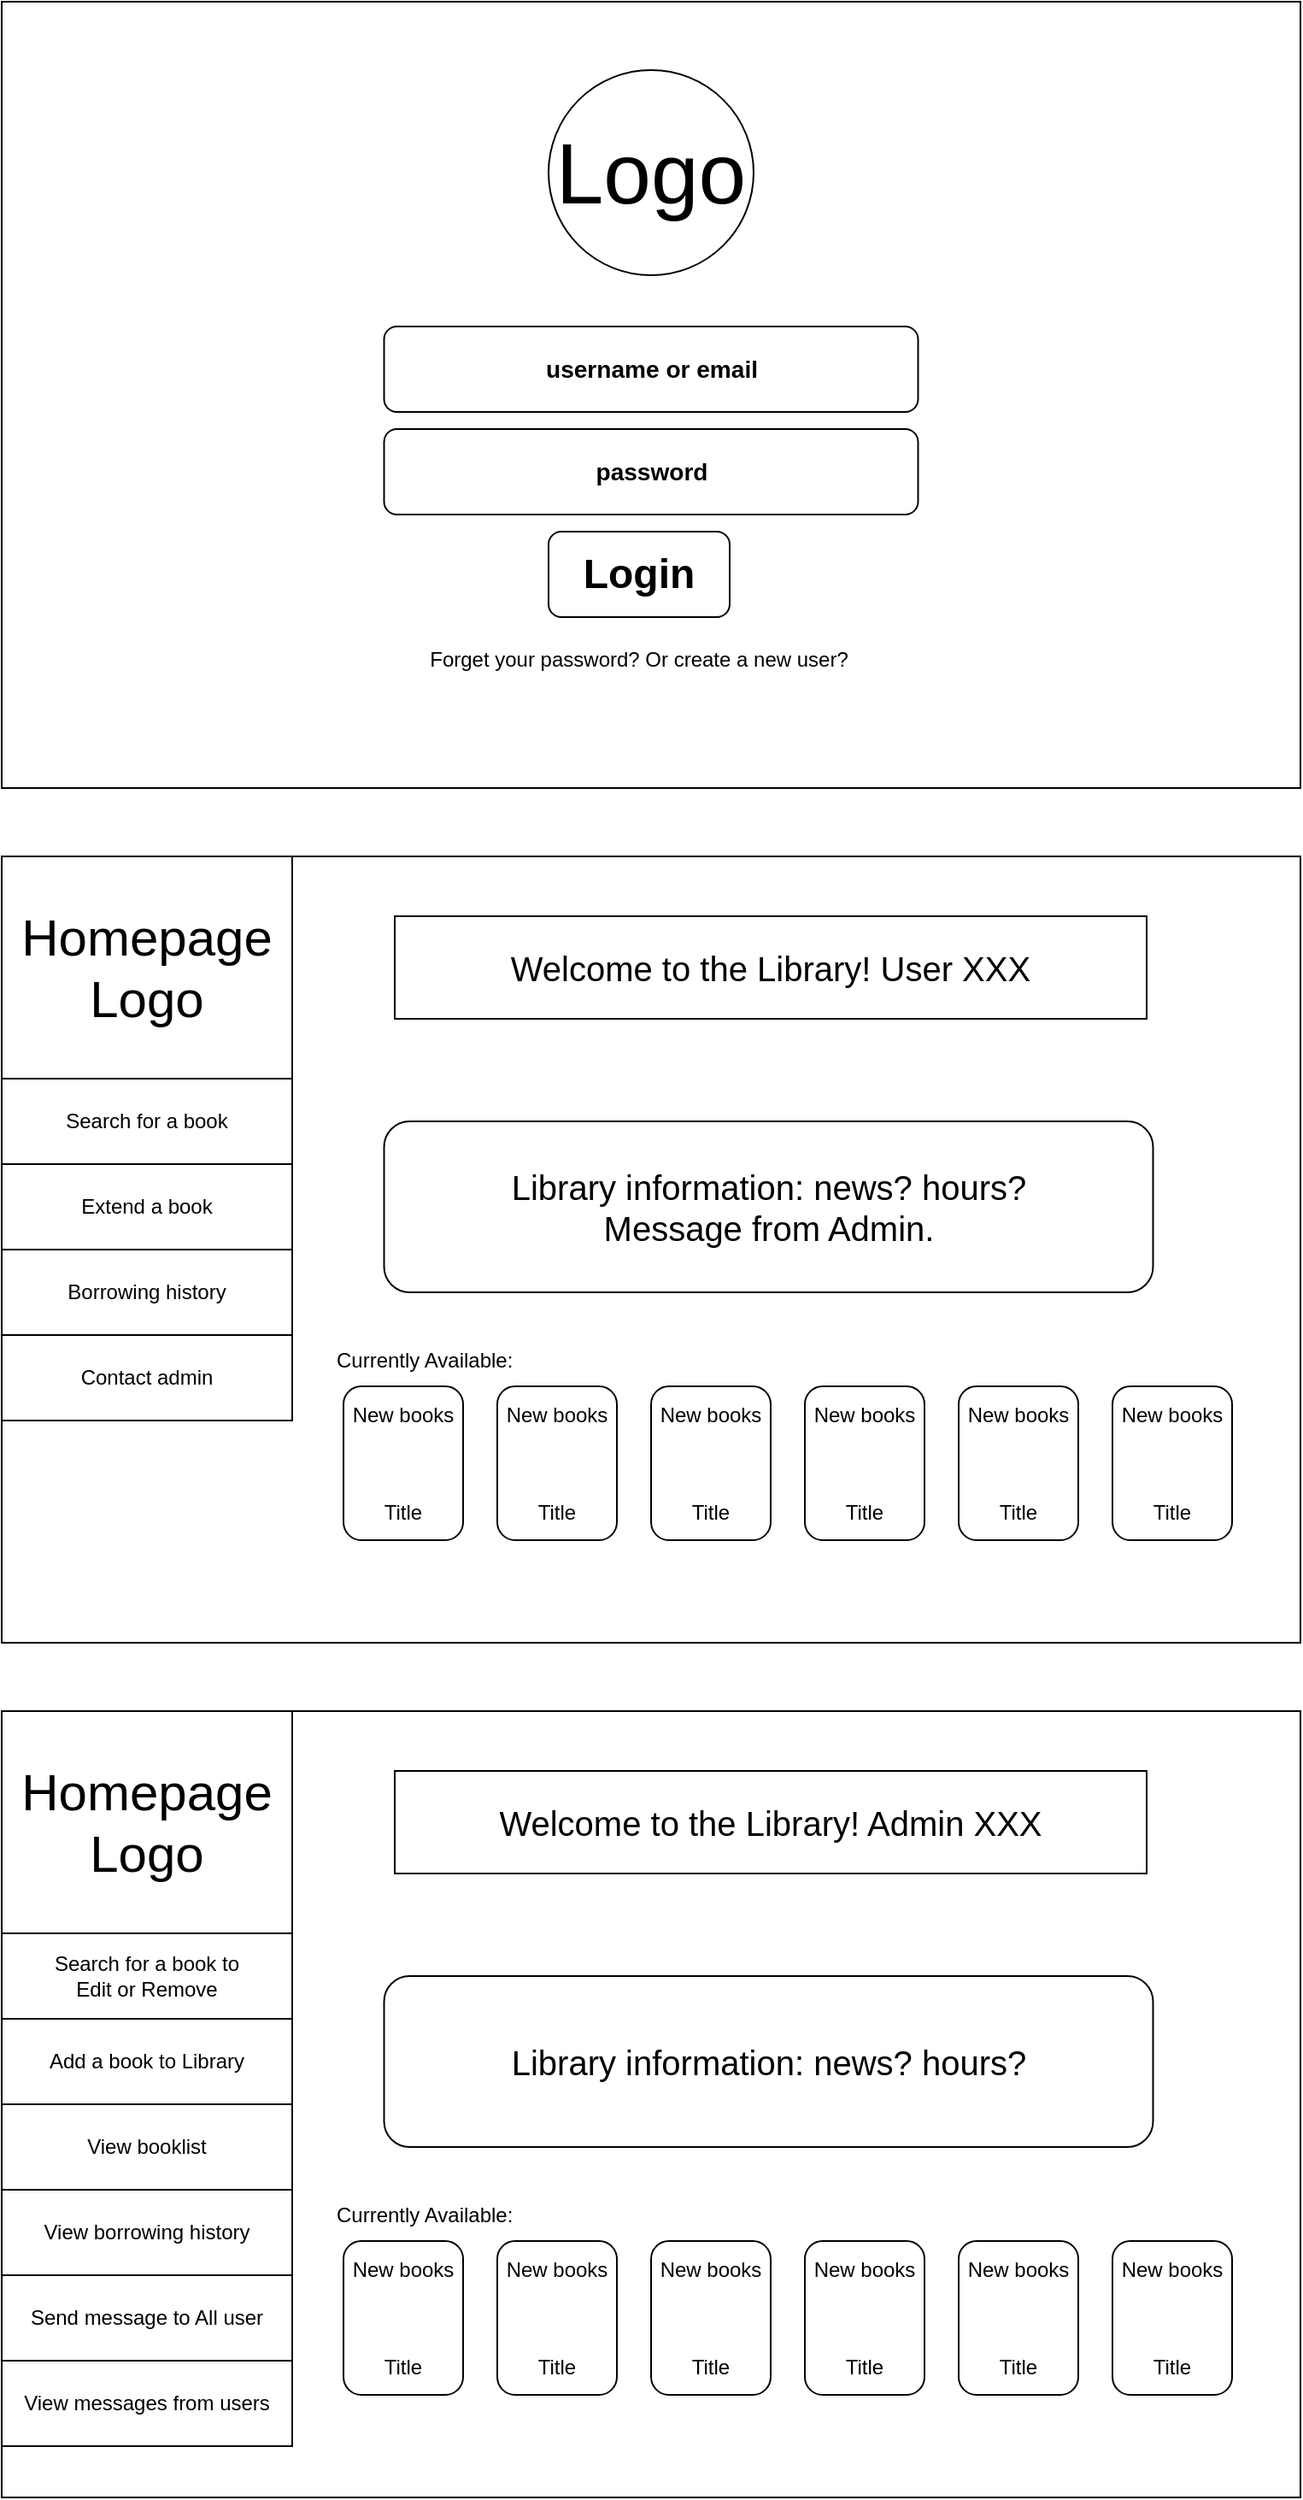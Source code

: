 <mxfile>
    <diagram name="第 1 页" id="gdCSvqaaScrlXo4l8ALB">
        <mxGraphModel dx="916" dy="798" grid="1" gridSize="10" guides="1" tooltips="1" connect="1" arrows="1" fold="1" page="1" pageScale="1" pageWidth="827" pageHeight="1169" math="0" shadow="0">
            <root>
                <mxCell id="0"/>
                <mxCell id="1" parent="0"/>
                <mxCell id="3l-xP1_xD9ffacjxuy4Z-1" value="" style="rounded=0;whiteSpace=wrap;html=1;fillColor=default;fillStyle=auto;" parent="1" vertex="1">
                    <mxGeometry x="40" y="40" width="760" height="460" as="geometry"/>
                </mxCell>
                <mxCell id="3l-xP1_xD9ffacjxuy4Z-2" value="&lt;h3&gt;username or email&lt;/h3&gt;" style="rounded=1;whiteSpace=wrap;html=1;" parent="1" vertex="1">
                    <mxGeometry x="263.75" y="230" width="312.5" height="50" as="geometry"/>
                </mxCell>
                <mxCell id="3l-xP1_xD9ffacjxuy4Z-3" value="&lt;h3&gt;password&lt;/h3&gt;" style="rounded=1;whiteSpace=wrap;html=1;" parent="1" vertex="1">
                    <mxGeometry x="263.75" y="290" width="312.5" height="50" as="geometry"/>
                </mxCell>
                <mxCell id="3l-xP1_xD9ffacjxuy4Z-4" value="&lt;h1&gt;Login&lt;/h1&gt;" style="rounded=1;whiteSpace=wrap;html=1;" parent="1" vertex="1">
                    <mxGeometry x="360" y="350" width="106" height="50" as="geometry"/>
                </mxCell>
                <mxCell id="3l-xP1_xD9ffacjxuy4Z-5" value="&lt;font style=&quot;font-size: 50px;&quot;&gt;Logo&lt;/font&gt;" style="ellipse;whiteSpace=wrap;html=1;aspect=fixed;" parent="1" vertex="1">
                    <mxGeometry x="360" y="80" width="120" height="120" as="geometry"/>
                </mxCell>
                <mxCell id="3l-xP1_xD9ffacjxuy4Z-6" value="" style="rounded=0;whiteSpace=wrap;html=1;fillColor=default;fillStyle=auto;" parent="1" vertex="1">
                    <mxGeometry x="40" y="540" width="760" height="460" as="geometry"/>
                </mxCell>
                <mxCell id="3l-xP1_xD9ffacjxuy4Z-8" value="Forget your password? Or create a new user?" style="text;html=1;strokeColor=none;fillColor=none;align=center;verticalAlign=middle;whiteSpace=wrap;rounded=0;" parent="1" vertex="1">
                    <mxGeometry x="283" y="410" width="260" height="30" as="geometry"/>
                </mxCell>
                <mxCell id="3l-xP1_xD9ffacjxuy4Z-9" value="&lt;font style=&quot;font-size: 30px;&quot;&gt;Homepage&lt;br&gt;Logo&lt;br&gt;&lt;/font&gt;" style="rounded=0;whiteSpace=wrap;html=1;" parent="1" vertex="1">
                    <mxGeometry x="40" y="540" width="170" height="130" as="geometry"/>
                </mxCell>
                <mxCell id="3l-xP1_xD9ffacjxuy4Z-11" value="&lt;font style=&quot;font-size: 20px;&quot;&gt;Welcome to the Library! User XXX&lt;/font&gt;" style="rounded=0;whiteSpace=wrap;html=1;" parent="1" vertex="1">
                    <mxGeometry x="270" y="575" width="440" height="60" as="geometry"/>
                </mxCell>
                <mxCell id="3l-xP1_xD9ffacjxuy4Z-13" value="New books&lt;br&gt;&lt;br&gt;&lt;br&gt;&lt;br&gt;Title" style="rounded=1;whiteSpace=wrap;html=1;" parent="1" vertex="1">
                    <mxGeometry x="240" y="850" width="70" height="90" as="geometry"/>
                </mxCell>
                <mxCell id="3l-xP1_xD9ffacjxuy4Z-14" value="New books&lt;br&gt;&lt;br&gt;&lt;br&gt;&lt;br&gt;Title" style="rounded=1;whiteSpace=wrap;html=1;" parent="1" vertex="1">
                    <mxGeometry x="330" y="850" width="70" height="90" as="geometry"/>
                </mxCell>
                <mxCell id="3l-xP1_xD9ffacjxuy4Z-15" value="New books&lt;br&gt;&lt;br&gt;&lt;br&gt;&lt;br&gt;Title" style="rounded=1;whiteSpace=wrap;html=1;" parent="1" vertex="1">
                    <mxGeometry x="420" y="850" width="70" height="90" as="geometry"/>
                </mxCell>
                <mxCell id="3l-xP1_xD9ffacjxuy4Z-16" value="New books&lt;br&gt;&lt;br&gt;&lt;br&gt;&lt;br&gt;Title" style="rounded=1;whiteSpace=wrap;html=1;" parent="1" vertex="1">
                    <mxGeometry x="510" y="850" width="70" height="90" as="geometry"/>
                </mxCell>
                <mxCell id="3l-xP1_xD9ffacjxuy4Z-17" value="New books&lt;br&gt;&lt;br&gt;&lt;br&gt;&lt;br&gt;Title" style="rounded=1;whiteSpace=wrap;html=1;" parent="1" vertex="1">
                    <mxGeometry x="600" y="850" width="70" height="90" as="geometry"/>
                </mxCell>
                <mxCell id="3l-xP1_xD9ffacjxuy4Z-18" value="New books&lt;br&gt;&lt;br&gt;&lt;br&gt;&lt;br&gt;Title" style="rounded=1;whiteSpace=wrap;html=1;" parent="1" vertex="1">
                    <mxGeometry x="690" y="850" width="70" height="90" as="geometry"/>
                </mxCell>
                <mxCell id="3l-xP1_xD9ffacjxuy4Z-19" value="Search for a book" style="rounded=0;whiteSpace=wrap;html=1;" parent="1" vertex="1">
                    <mxGeometry x="40" y="670" width="170" height="50" as="geometry"/>
                </mxCell>
                <mxCell id="3l-xP1_xD9ffacjxuy4Z-21" value="Extend a book" style="rounded=0;whiteSpace=wrap;html=1;" parent="1" vertex="1">
                    <mxGeometry x="40" y="720" width="170" height="50" as="geometry"/>
                </mxCell>
                <mxCell id="3l-xP1_xD9ffacjxuy4Z-22" value="Borrowing history" style="rounded=0;whiteSpace=wrap;html=1;" parent="1" vertex="1">
                    <mxGeometry x="40" y="770" width="170" height="50" as="geometry"/>
                </mxCell>
                <mxCell id="3l-xP1_xD9ffacjxuy4Z-23" value="&lt;font style=&quot;font-size: 20px;&quot;&gt;Library information: news? hours?&lt;br&gt;Message from Admin.&lt;br&gt;&lt;/font&gt;" style="rounded=1;whiteSpace=wrap;html=1;" parent="1" vertex="1">
                    <mxGeometry x="263.75" y="695" width="450" height="100" as="geometry"/>
                </mxCell>
                <mxCell id="3l-xP1_xD9ffacjxuy4Z-24" value="Currently Available:" style="text;strokeColor=none;fillColor=none;align=left;verticalAlign=middle;spacingLeft=4;spacingRight=4;overflow=hidden;points=[[0,0.5],[1,0.5]];portConstraint=eastwest;rotatable=0;whiteSpace=wrap;html=1;" parent="1" vertex="1">
                    <mxGeometry x="230" y="820" width="130" height="30" as="geometry"/>
                </mxCell>
                <mxCell id="3l-xP1_xD9ffacjxuy4Z-25" value="" style="rounded=0;whiteSpace=wrap;html=1;fillColor=default;fillStyle=auto;" parent="1" vertex="1">
                    <mxGeometry x="40" y="1040" width="760" height="460" as="geometry"/>
                </mxCell>
                <mxCell id="3l-xP1_xD9ffacjxuy4Z-26" value="&lt;font style=&quot;font-size: 30px;&quot;&gt;Homepage&lt;br&gt;Logo&lt;br&gt;&lt;/font&gt;" style="rounded=0;whiteSpace=wrap;html=1;" parent="1" vertex="1">
                    <mxGeometry x="40" y="1040" width="170" height="130" as="geometry"/>
                </mxCell>
                <mxCell id="3l-xP1_xD9ffacjxuy4Z-27" value="&lt;font style=&quot;font-size: 20px;&quot;&gt;Welcome to the Library! Admin XXX&lt;/font&gt;" style="rounded=0;whiteSpace=wrap;html=1;" parent="1" vertex="1">
                    <mxGeometry x="270" y="1075" width="440" height="60" as="geometry"/>
                </mxCell>
                <mxCell id="3l-xP1_xD9ffacjxuy4Z-28" value="New books&lt;br&gt;&lt;br&gt;&lt;br&gt;&lt;br&gt;Title" style="rounded=1;whiteSpace=wrap;html=1;" parent="1" vertex="1">
                    <mxGeometry x="240" y="1350" width="70" height="90" as="geometry"/>
                </mxCell>
                <mxCell id="3l-xP1_xD9ffacjxuy4Z-29" value="New books&lt;br&gt;&lt;br&gt;&lt;br&gt;&lt;br&gt;Title" style="rounded=1;whiteSpace=wrap;html=1;" parent="1" vertex="1">
                    <mxGeometry x="330" y="1350" width="70" height="90" as="geometry"/>
                </mxCell>
                <mxCell id="3l-xP1_xD9ffacjxuy4Z-30" value="New books&lt;br&gt;&lt;br&gt;&lt;br&gt;&lt;br&gt;Title" style="rounded=1;whiteSpace=wrap;html=1;" parent="1" vertex="1">
                    <mxGeometry x="420" y="1350" width="70" height="90" as="geometry"/>
                </mxCell>
                <mxCell id="3l-xP1_xD9ffacjxuy4Z-31" value="New books&lt;br&gt;&lt;br&gt;&lt;br&gt;&lt;br&gt;Title" style="rounded=1;whiteSpace=wrap;html=1;" parent="1" vertex="1">
                    <mxGeometry x="510" y="1350" width="70" height="90" as="geometry"/>
                </mxCell>
                <mxCell id="3l-xP1_xD9ffacjxuy4Z-32" value="New books&lt;br&gt;&lt;br&gt;&lt;br&gt;&lt;br&gt;Title" style="rounded=1;whiteSpace=wrap;html=1;" parent="1" vertex="1">
                    <mxGeometry x="600" y="1350" width="70" height="90" as="geometry"/>
                </mxCell>
                <mxCell id="3l-xP1_xD9ffacjxuy4Z-33" value="New books&lt;br&gt;&lt;br&gt;&lt;br&gt;&lt;br&gt;Title" style="rounded=1;whiteSpace=wrap;html=1;" parent="1" vertex="1">
                    <mxGeometry x="690" y="1350" width="70" height="90" as="geometry"/>
                </mxCell>
                <mxCell id="3l-xP1_xD9ffacjxuy4Z-34" value="Search for a book to &lt;br&gt;Edit or Remove" style="rounded=0;whiteSpace=wrap;html=1;" parent="1" vertex="1">
                    <mxGeometry x="40" y="1170" width="170" height="50" as="geometry"/>
                </mxCell>
                <mxCell id="3l-xP1_xD9ffacjxuy4Z-35" value="Add a book to Library" style="rounded=0;whiteSpace=wrap;html=1;" parent="1" vertex="1">
                    <mxGeometry x="40" y="1220" width="170" height="50" as="geometry"/>
                </mxCell>
                <mxCell id="3l-xP1_xD9ffacjxuy4Z-36" value="View booklist" style="rounded=0;whiteSpace=wrap;html=1;" parent="1" vertex="1">
                    <mxGeometry x="40" y="1270" width="170" height="50" as="geometry"/>
                </mxCell>
                <mxCell id="3l-xP1_xD9ffacjxuy4Z-37" value="&lt;font style=&quot;font-size: 20px;&quot;&gt;Library information: news? hours?&lt;/font&gt;" style="rounded=1;whiteSpace=wrap;html=1;" parent="1" vertex="1">
                    <mxGeometry x="263.75" y="1195" width="450" height="100" as="geometry"/>
                </mxCell>
                <mxCell id="3l-xP1_xD9ffacjxuy4Z-38" value="Currently Available:" style="text;strokeColor=none;fillColor=none;align=left;verticalAlign=middle;spacingLeft=4;spacingRight=4;overflow=hidden;points=[[0,0.5],[1,0.5]];portConstraint=eastwest;rotatable=0;whiteSpace=wrap;html=1;" parent="1" vertex="1">
                    <mxGeometry x="230" y="1320" width="130" height="30" as="geometry"/>
                </mxCell>
                <mxCell id="3l-xP1_xD9ffacjxuy4Z-39" value="View borrowing history" style="rounded=0;whiteSpace=wrap;html=1;" parent="1" vertex="1">
                    <mxGeometry x="40" y="1320" width="170" height="50" as="geometry"/>
                </mxCell>
                <mxCell id="3l-xP1_xD9ffacjxuy4Z-40" value="Send message to All user" style="rounded=0;whiteSpace=wrap;html=1;" parent="1" vertex="1">
                    <mxGeometry x="40" y="1370" width="170" height="50" as="geometry"/>
                </mxCell>
                <mxCell id="3l-xP1_xD9ffacjxuy4Z-41" value="Contact admin" style="rounded=0;whiteSpace=wrap;html=1;" parent="1" vertex="1">
                    <mxGeometry x="40" y="820" width="170" height="50" as="geometry"/>
                </mxCell>
                <mxCell id="2" value="View messages from users" style="rounded=0;whiteSpace=wrap;html=1;" vertex="1" parent="1">
                    <mxGeometry x="40" y="1420" width="170" height="50" as="geometry"/>
                </mxCell>
            </root>
        </mxGraphModel>
    </diagram>
</mxfile>